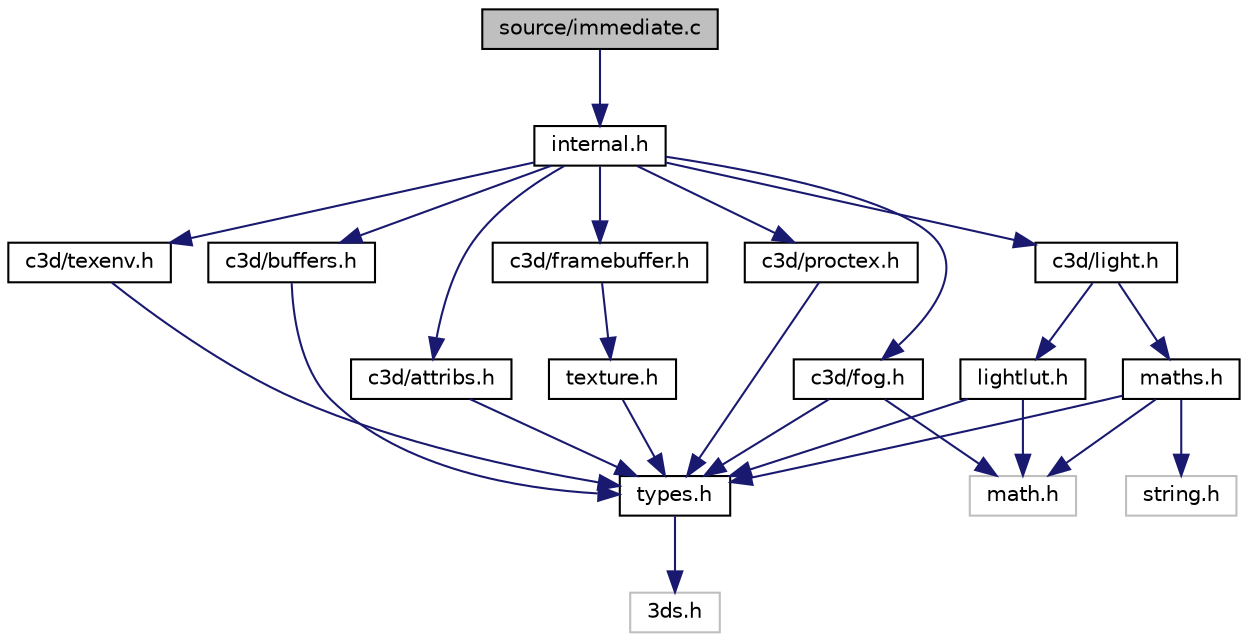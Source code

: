 digraph "source/immediate.c"
{
  edge [fontname="Helvetica",fontsize="10",labelfontname="Helvetica",labelfontsize="10"];
  node [fontname="Helvetica",fontsize="10",shape=record];
  Node0 [label="source/immediate.c",height=0.2,width=0.4,color="black", fillcolor="grey75", style="filled", fontcolor="black"];
  Node0 -> Node1 [color="midnightblue",fontsize="10",style="solid",fontname="Helvetica"];
  Node1 [label="internal.h",height=0.2,width=0.4,color="black", fillcolor="white", style="filled",URL="$internal_8h.html"];
  Node1 -> Node2 [color="midnightblue",fontsize="10",style="solid",fontname="Helvetica"];
  Node2 [label="c3d/attribs.h",height=0.2,width=0.4,color="black", fillcolor="white", style="filled",URL="$attribs_8h.html"];
  Node2 -> Node3 [color="midnightblue",fontsize="10",style="solid",fontname="Helvetica"];
  Node3 [label="types.h",height=0.2,width=0.4,color="black", fillcolor="white", style="filled",URL="$types_8h.html"];
  Node3 -> Node4 [color="midnightblue",fontsize="10",style="solid",fontname="Helvetica"];
  Node4 [label="3ds.h",height=0.2,width=0.4,color="grey75", fillcolor="white", style="filled"];
  Node1 -> Node5 [color="midnightblue",fontsize="10",style="solid",fontname="Helvetica"];
  Node5 [label="c3d/buffers.h",height=0.2,width=0.4,color="black", fillcolor="white", style="filled",URL="$buffers_8h.html"];
  Node5 -> Node3 [color="midnightblue",fontsize="10",style="solid",fontname="Helvetica"];
  Node1 -> Node6 [color="midnightblue",fontsize="10",style="solid",fontname="Helvetica"];
  Node6 [label="c3d/proctex.h",height=0.2,width=0.4,color="black", fillcolor="white", style="filled",URL="$proctex_8h.html"];
  Node6 -> Node3 [color="midnightblue",fontsize="10",style="solid",fontname="Helvetica"];
  Node1 -> Node7 [color="midnightblue",fontsize="10",style="solid",fontname="Helvetica"];
  Node7 [label="c3d/light.h",height=0.2,width=0.4,color="black", fillcolor="white", style="filled",URL="$light_8h.html"];
  Node7 -> Node8 [color="midnightblue",fontsize="10",style="solid",fontname="Helvetica"];
  Node8 [label="lightlut.h",height=0.2,width=0.4,color="black", fillcolor="white", style="filled",URL="$lightlut_8h.html"];
  Node8 -> Node3 [color="midnightblue",fontsize="10",style="solid",fontname="Helvetica"];
  Node8 -> Node9 [color="midnightblue",fontsize="10",style="solid",fontname="Helvetica"];
  Node9 [label="math.h",height=0.2,width=0.4,color="grey75", fillcolor="white", style="filled"];
  Node7 -> Node10 [color="midnightblue",fontsize="10",style="solid",fontname="Helvetica"];
  Node10 [label="maths.h",height=0.2,width=0.4,color="black", fillcolor="white", style="filled",URL="$maths_8h.html"];
  Node10 -> Node3 [color="midnightblue",fontsize="10",style="solid",fontname="Helvetica"];
  Node10 -> Node9 [color="midnightblue",fontsize="10",style="solid",fontname="Helvetica"];
  Node10 -> Node11 [color="midnightblue",fontsize="10",style="solid",fontname="Helvetica"];
  Node11 [label="string.h",height=0.2,width=0.4,color="grey75", fillcolor="white", style="filled"];
  Node1 -> Node12 [color="midnightblue",fontsize="10",style="solid",fontname="Helvetica"];
  Node12 [label="c3d/framebuffer.h",height=0.2,width=0.4,color="black", fillcolor="white", style="filled",URL="$framebuffer_8h.html"];
  Node12 -> Node13 [color="midnightblue",fontsize="10",style="solid",fontname="Helvetica"];
  Node13 [label="texture.h",height=0.2,width=0.4,color="black", fillcolor="white", style="filled",URL="$texture_8h.html"];
  Node13 -> Node3 [color="midnightblue",fontsize="10",style="solid",fontname="Helvetica"];
  Node1 -> Node14 [color="midnightblue",fontsize="10",style="solid",fontname="Helvetica"];
  Node14 [label="c3d/texenv.h",height=0.2,width=0.4,color="black", fillcolor="white", style="filled",URL="$texenv_8h.html"];
  Node14 -> Node3 [color="midnightblue",fontsize="10",style="solid",fontname="Helvetica"];
  Node1 -> Node15 [color="midnightblue",fontsize="10",style="solid",fontname="Helvetica"];
  Node15 [label="c3d/fog.h",height=0.2,width=0.4,color="black", fillcolor="white", style="filled",URL="$fog_8h.html"];
  Node15 -> Node3 [color="midnightblue",fontsize="10",style="solid",fontname="Helvetica"];
  Node15 -> Node9 [color="midnightblue",fontsize="10",style="solid",fontname="Helvetica"];
}

